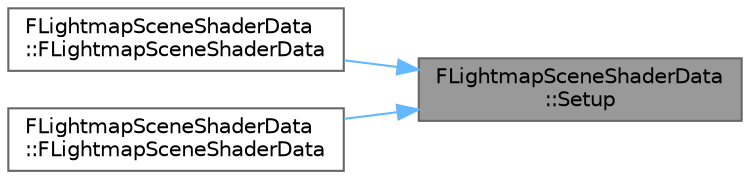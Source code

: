 digraph "FLightmapSceneShaderData::Setup"
{
 // INTERACTIVE_SVG=YES
 // LATEX_PDF_SIZE
  bgcolor="transparent";
  edge [fontname=Helvetica,fontsize=10,labelfontname=Helvetica,labelfontsize=10];
  node [fontname=Helvetica,fontsize=10,shape=box,height=0.2,width=0.4];
  rankdir="RL";
  Node1 [id="Node000001",label="FLightmapSceneShaderData\l::Setup",height=0.2,width=0.4,color="gray40", fillcolor="grey60", style="filled", fontcolor="black",tooltip=" "];
  Node1 -> Node2 [id="edge1_Node000001_Node000002",dir="back",color="steelblue1",style="solid",tooltip=" "];
  Node2 [id="Node000002",label="FLightmapSceneShaderData\l::FLightmapSceneShaderData",height=0.2,width=0.4,color="grey40", fillcolor="white", style="filled",URL="$df/d92/structFLightmapSceneShaderData.html#ae00ed5f1305e06313eb2c612272de416",tooltip=" "];
  Node1 -> Node3 [id="edge2_Node000001_Node000003",dir="back",color="steelblue1",style="solid",tooltip=" "];
  Node3 [id="Node000003",label="FLightmapSceneShaderData\l::FLightmapSceneShaderData",height=0.2,width=0.4,color="grey40", fillcolor="white", style="filled",URL="$df/d92/structFLightmapSceneShaderData.html#a01aab9af6d0872ca9decf94b1b8cd1b6",tooltip=" "];
}
